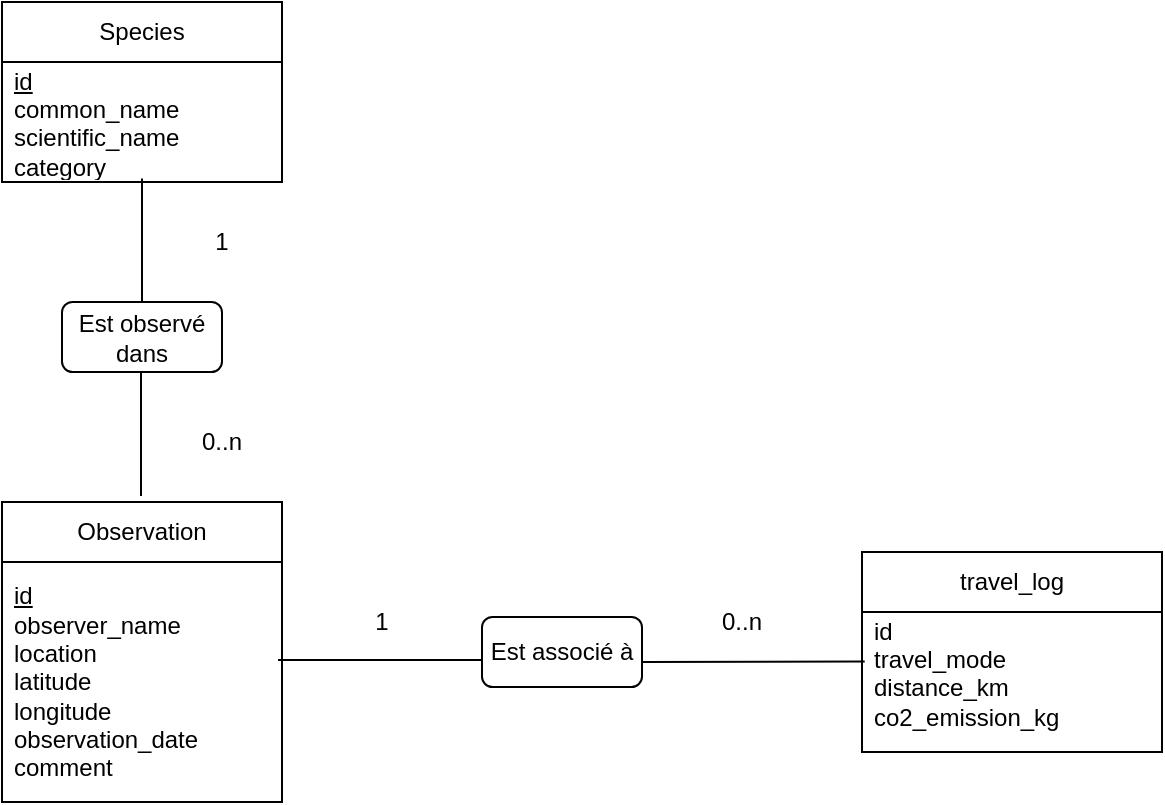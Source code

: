 <mxfile version="28.0.7">
  <diagram name="Page-1" id="8EvsONjnVFSX35wT-RdC">
    <mxGraphModel dx="1426" dy="777" grid="1" gridSize="10" guides="1" tooltips="1" connect="1" arrows="1" fold="1" page="1" pageScale="1" pageWidth="827" pageHeight="1169" math="0" shadow="0">
      <root>
        <mxCell id="0" />
        <mxCell id="1" parent="0" />
        <mxCell id="9AoHptv_W4zECU8uDhXT-1" value="Species" style="swimlane;fontStyle=0;childLayout=stackLayout;horizontal=1;startSize=30;horizontalStack=0;resizeParent=1;resizeParentMax=0;resizeLast=0;collapsible=1;marginBottom=0;whiteSpace=wrap;html=1;" parent="1" vertex="1">
          <mxGeometry x="160" y="110" width="140" height="90" as="geometry" />
        </mxCell>
        <mxCell id="9AoHptv_W4zECU8uDhXT-2" value="&lt;div&gt;&lt;u&gt;id&lt;/u&gt;&lt;/div&gt;&lt;div&gt;common_name&lt;/div&gt;&lt;div&gt;scientific_name&lt;/div&gt;&lt;div&gt;category&lt;/div&gt;" style="text;strokeColor=none;fillColor=none;align=left;verticalAlign=middle;spacingLeft=4;spacingRight=4;overflow=hidden;points=[[0,0.5],[1,0.5]];portConstraint=eastwest;rotatable=0;whiteSpace=wrap;html=1;" parent="9AoHptv_W4zECU8uDhXT-1" vertex="1">
          <mxGeometry y="30" width="140" height="60" as="geometry" />
        </mxCell>
        <mxCell id="9AoHptv_W4zECU8uDhXT-5" value="Observation" style="swimlane;fontStyle=0;childLayout=stackLayout;horizontal=1;startSize=30;horizontalStack=0;resizeParent=1;resizeParentMax=0;resizeLast=0;collapsible=1;marginBottom=0;whiteSpace=wrap;html=1;" parent="1" vertex="1">
          <mxGeometry x="160" y="360" width="140" height="150" as="geometry" />
        </mxCell>
        <mxCell id="9AoHptv_W4zECU8uDhXT-6" value="&lt;div&gt;&lt;u&gt;id&lt;/u&gt;&lt;/div&gt;&lt;div&gt;observer_name&lt;/div&gt;&lt;div&gt;location&lt;/div&gt;&lt;div&gt;latitude&lt;/div&gt;&lt;div&gt;longitude&lt;/div&gt;&lt;div&gt;observation_date&lt;/div&gt;&lt;div&gt;comment&lt;/div&gt;" style="text;strokeColor=none;fillColor=none;align=left;verticalAlign=middle;spacingLeft=4;spacingRight=4;overflow=hidden;points=[[0,0.5],[1,0.5]];portConstraint=eastwest;rotatable=0;whiteSpace=wrap;html=1;" parent="9AoHptv_W4zECU8uDhXT-5" vertex="1">
          <mxGeometry y="30" width="140" height="120" as="geometry" />
        </mxCell>
        <mxCell id="9AoHptv_W4zECU8uDhXT-7" value="travel_log" style="swimlane;fontStyle=0;childLayout=stackLayout;horizontal=1;startSize=30;horizontalStack=0;resizeParent=1;resizeParentMax=0;resizeLast=0;collapsible=1;marginBottom=0;whiteSpace=wrap;html=1;" parent="1" vertex="1">
          <mxGeometry x="590" y="385" width="150" height="100" as="geometry" />
        </mxCell>
        <mxCell id="9AoHptv_W4zECU8uDhXT-8" value="&lt;div&gt;id&lt;/div&gt;travel_mode&lt;div&gt;&lt;div&gt;distance_km&lt;/div&gt;&lt;div&gt;co2_emission_kg&lt;/div&gt;&lt;/div&gt;&lt;div&gt;&lt;br&gt;&lt;/div&gt;" style="text;strokeColor=none;fillColor=none;align=left;verticalAlign=middle;spacingLeft=4;spacingRight=4;overflow=hidden;points=[[0,0.5],[1,0.5]];portConstraint=eastwest;rotatable=0;whiteSpace=wrap;html=1;" parent="9AoHptv_W4zECU8uDhXT-7" vertex="1">
          <mxGeometry y="30" width="150" height="70" as="geometry" />
        </mxCell>
        <mxCell id="9AoHptv_W4zECU8uDhXT-9" value="Est associé à" style="rounded=1;whiteSpace=wrap;html=1;" parent="1" vertex="1">
          <mxGeometry x="400" y="417.5" width="80" height="35" as="geometry" />
        </mxCell>
        <mxCell id="9AoHptv_W4zECU8uDhXT-10" value="" style="endArrow=none;html=1;rounded=0;exitX=0.986;exitY=0.408;exitDx=0;exitDy=0;exitPerimeter=0;" parent="1" source="9AoHptv_W4zECU8uDhXT-6" edge="1">
          <mxGeometry width="50" height="50" relative="1" as="geometry">
            <mxPoint x="310" y="430" as="sourcePoint" />
            <mxPoint x="400" y="439" as="targetPoint" />
          </mxGeometry>
        </mxCell>
        <mxCell id="9AoHptv_W4zECU8uDhXT-11" value="" style="endArrow=none;html=1;rounded=0;entryX=0.009;entryY=0.354;entryDx=0;entryDy=0;entryPerimeter=0;" parent="1" target="9AoHptv_W4zECU8uDhXT-8" edge="1">
          <mxGeometry width="50" height="50" relative="1" as="geometry">
            <mxPoint x="480" y="440" as="sourcePoint" />
            <mxPoint x="440" y="320" as="targetPoint" />
          </mxGeometry>
        </mxCell>
        <mxCell id="9AoHptv_W4zECU8uDhXT-12" value="1" style="text;html=1;align=center;verticalAlign=middle;whiteSpace=wrap;rounded=0;" parent="1" vertex="1">
          <mxGeometry x="330" y="410" width="40" height="20" as="geometry" />
        </mxCell>
        <mxCell id="9AoHptv_W4zECU8uDhXT-14" value="0..n" style="text;html=1;align=center;verticalAlign=middle;whiteSpace=wrap;rounded=0;" parent="1" vertex="1">
          <mxGeometry x="510" y="410" width="40" height="20" as="geometry" />
        </mxCell>
        <mxCell id="9AoHptv_W4zECU8uDhXT-15" value="Est observé dans" style="rounded=1;whiteSpace=wrap;html=1;" parent="1" vertex="1">
          <mxGeometry x="190" y="260" width="80" height="35" as="geometry" />
        </mxCell>
        <mxCell id="9AoHptv_W4zECU8uDhXT-16" value="" style="endArrow=none;html=1;rounded=0;exitX=0.5;exitY=0;exitDx=0;exitDy=0;entryX=0.5;entryY=0.97;entryDx=0;entryDy=0;entryPerimeter=0;" parent="1" source="9AoHptv_W4zECU8uDhXT-15" target="9AoHptv_W4zECU8uDhXT-2" edge="1">
          <mxGeometry width="50" height="50" relative="1" as="geometry">
            <mxPoint x="390" y="370" as="sourcePoint" />
            <mxPoint x="440" y="320" as="targetPoint" />
          </mxGeometry>
        </mxCell>
        <mxCell id="9AoHptv_W4zECU8uDhXT-17" value="" style="endArrow=none;html=1;rounded=0;exitX=0.5;exitY=0;exitDx=0;exitDy=0;entryX=0.5;entryY=0.97;entryDx=0;entryDy=0;entryPerimeter=0;" parent="1" edge="1">
          <mxGeometry width="50" height="50" relative="1" as="geometry">
            <mxPoint x="229.5" y="357" as="sourcePoint" />
            <mxPoint x="229.5" y="295" as="targetPoint" />
          </mxGeometry>
        </mxCell>
        <mxCell id="9AoHptv_W4zECU8uDhXT-18" value="1" style="text;html=1;align=center;verticalAlign=middle;whiteSpace=wrap;rounded=0;" parent="1" vertex="1">
          <mxGeometry x="250" y="220" width="40" height="20" as="geometry" />
        </mxCell>
        <mxCell id="9AoHptv_W4zECU8uDhXT-19" value="0..n" style="text;html=1;align=center;verticalAlign=middle;whiteSpace=wrap;rounded=0;" parent="1" vertex="1">
          <mxGeometry x="250" y="320" width="40" height="20" as="geometry" />
        </mxCell>
      </root>
    </mxGraphModel>
  </diagram>
</mxfile>
